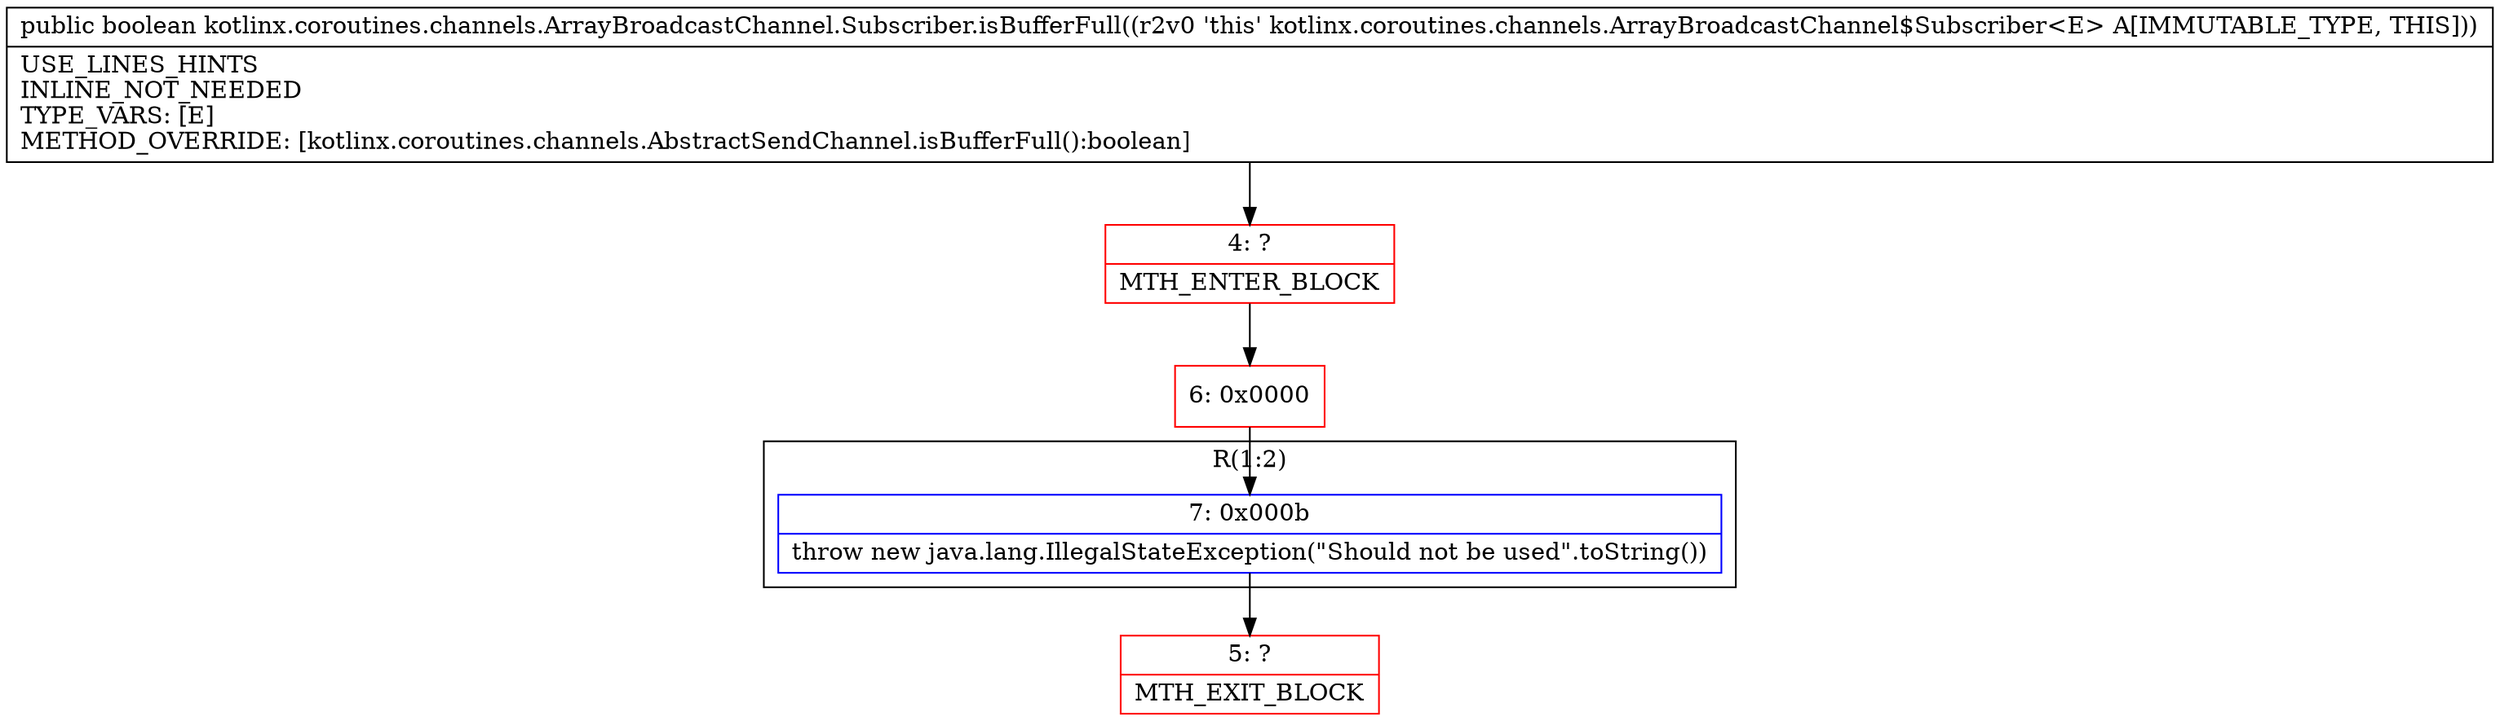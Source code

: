 digraph "CFG forkotlinx.coroutines.channels.ArrayBroadcastChannel.Subscriber.isBufferFull()Z" {
subgraph cluster_Region_1075585718 {
label = "R(1:2)";
node [shape=record,color=blue];
Node_7 [shape=record,label="{7\:\ 0x000b|throw new java.lang.IllegalStateException(\"Should not be used\".toString())\l}"];
}
Node_4 [shape=record,color=red,label="{4\:\ ?|MTH_ENTER_BLOCK\l}"];
Node_6 [shape=record,color=red,label="{6\:\ 0x0000}"];
Node_5 [shape=record,color=red,label="{5\:\ ?|MTH_EXIT_BLOCK\l}"];
MethodNode[shape=record,label="{public boolean kotlinx.coroutines.channels.ArrayBroadcastChannel.Subscriber.isBufferFull((r2v0 'this' kotlinx.coroutines.channels.ArrayBroadcastChannel$Subscriber\<E\> A[IMMUTABLE_TYPE, THIS]))  | USE_LINES_HINTS\lINLINE_NOT_NEEDED\lTYPE_VARS: [E]\lMETHOD_OVERRIDE: [kotlinx.coroutines.channels.AbstractSendChannel.isBufferFull():boolean]\l}"];
MethodNode -> Node_4;Node_7 -> Node_5;
Node_4 -> Node_6;
Node_6 -> Node_7;
}

